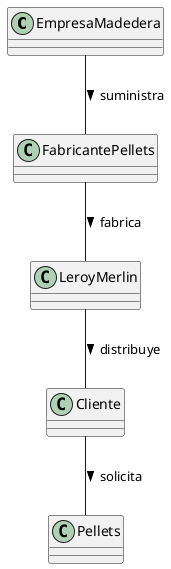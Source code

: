 @startuml

class EmpresaMadedera {
}

class FabricantePellets {
}

class LeroyMerlin {
}

class Cliente {
}

class Pellets {
}

EmpresaMadedera  --  FabricantePellets : suministra >
FabricantePellets --  LeroyMerlin : fabrica >
LeroyMerlin  --  Cliente : distribuye >
Cliente  --  Pellets : solicita >

@enduml
